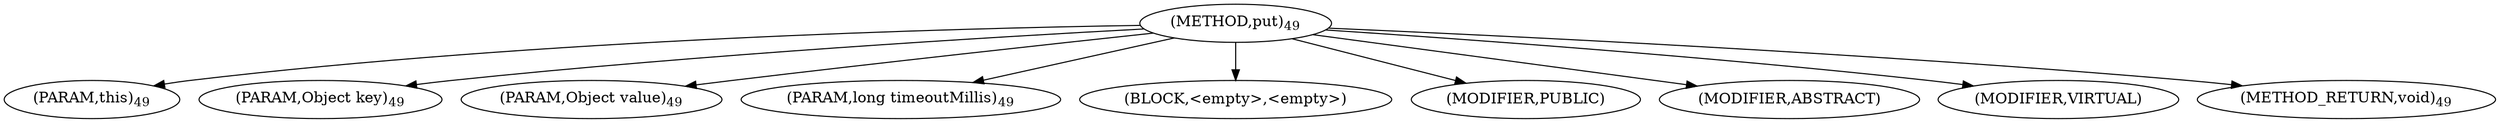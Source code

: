 digraph "put" {  
"34" [label = <(METHOD,put)<SUB>49</SUB>> ]
"35" [label = <(PARAM,this)<SUB>49</SUB>> ]
"36" [label = <(PARAM,Object key)<SUB>49</SUB>> ]
"37" [label = <(PARAM,Object value)<SUB>49</SUB>> ]
"38" [label = <(PARAM,long timeoutMillis)<SUB>49</SUB>> ]
"39" [label = <(BLOCK,&lt;empty&gt;,&lt;empty&gt;)> ]
"40" [label = <(MODIFIER,PUBLIC)> ]
"41" [label = <(MODIFIER,ABSTRACT)> ]
"42" [label = <(MODIFIER,VIRTUAL)> ]
"43" [label = <(METHOD_RETURN,void)<SUB>49</SUB>> ]
  "34" -> "35" 
  "34" -> "36" 
  "34" -> "37" 
  "34" -> "38" 
  "34" -> "39" 
  "34" -> "40" 
  "34" -> "41" 
  "34" -> "42" 
  "34" -> "43" 
}
